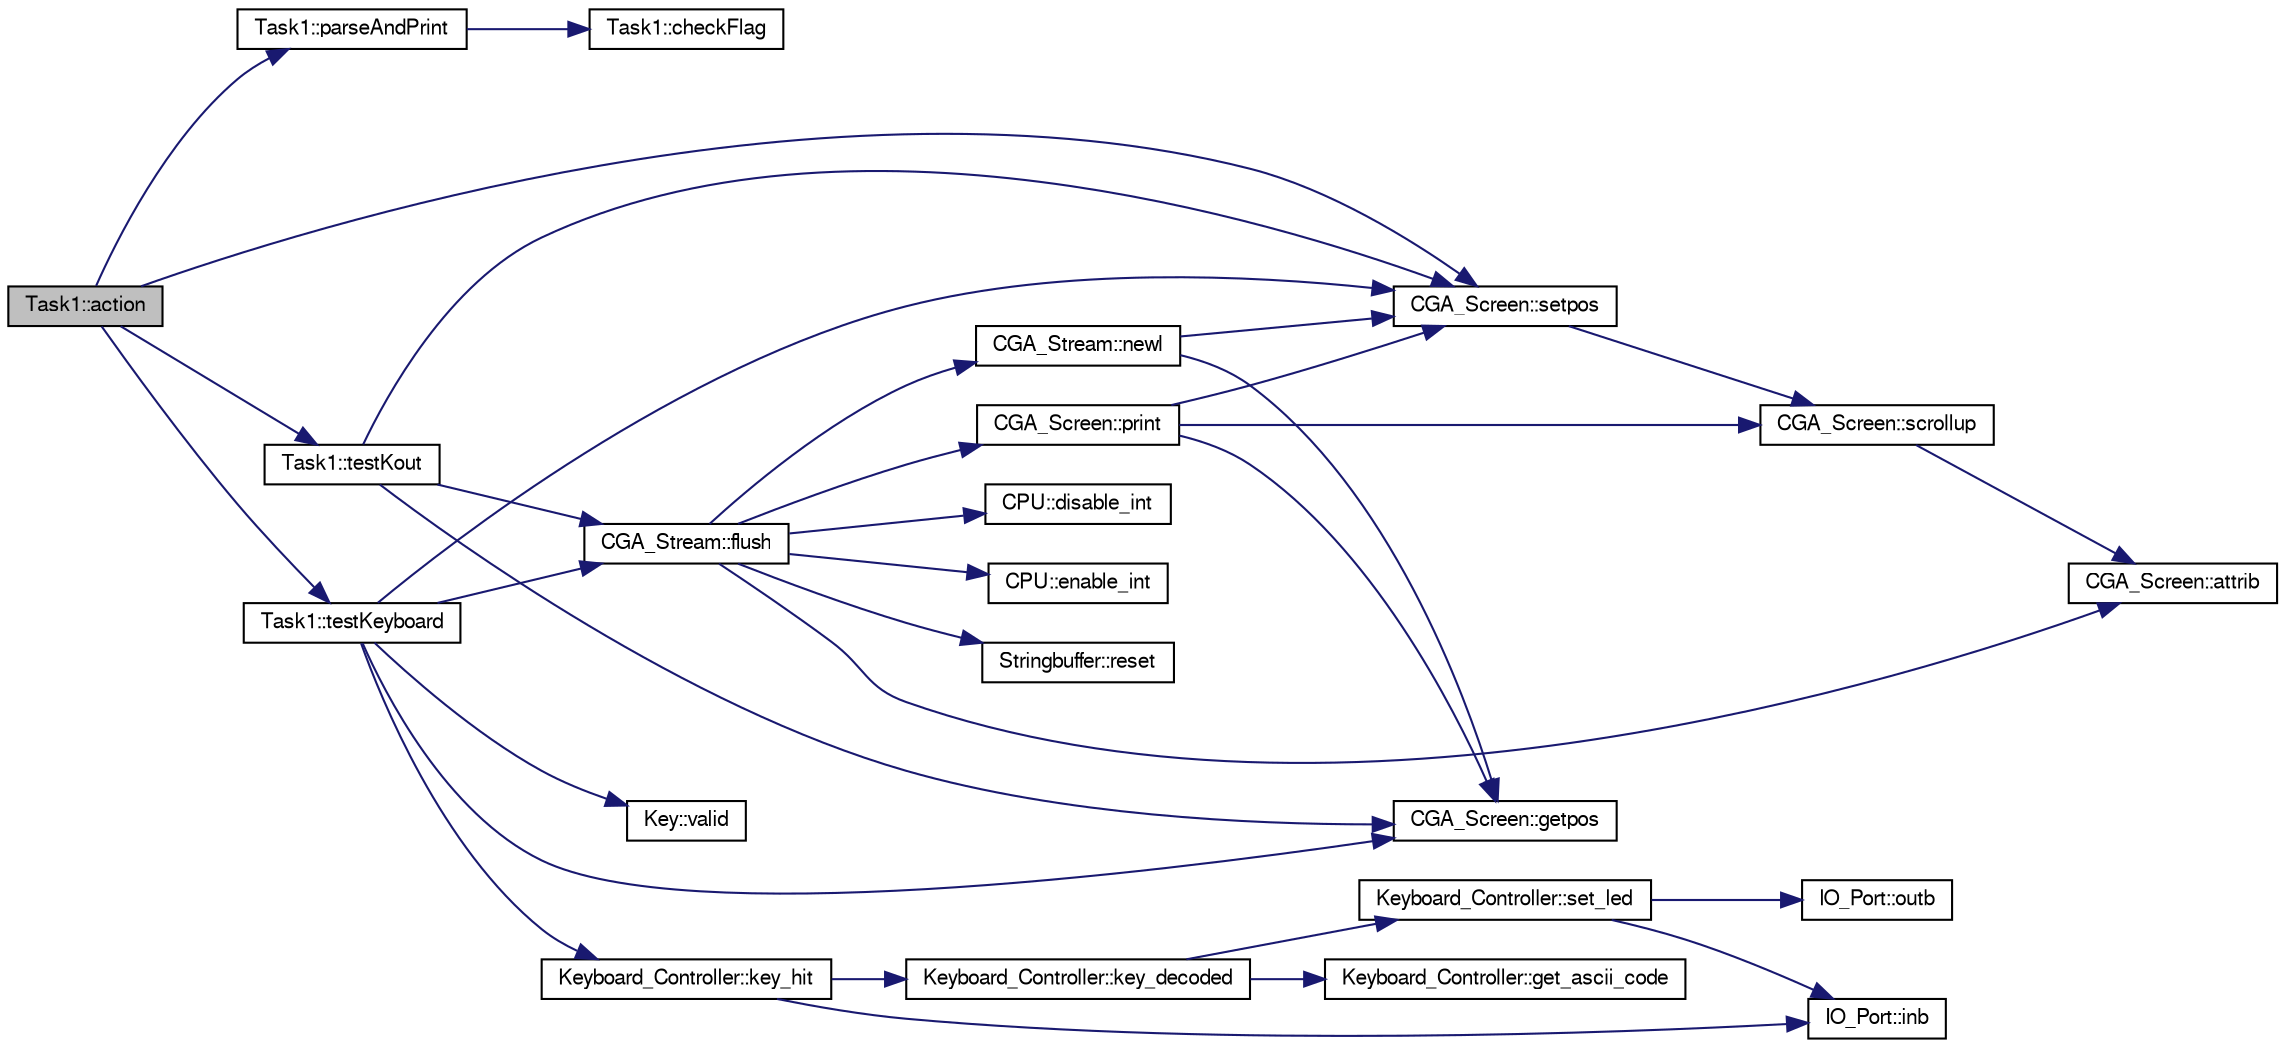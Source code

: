 digraph G
{
  bgcolor="transparent";
  edge [fontname="FreeSans",fontsize="10",labelfontname="FreeSans",labelfontsize="10"];
  node [fontname="FreeSans",fontsize="10",shape=record];
  rankdir=LR;
  Node1 [label="Task1::action",height=0.2,width=0.4,color="black", fillcolor="grey75", style="filled" fontcolor="black"];
  Node1 -> Node2 [color="midnightblue",fontsize="10",style="solid",fontname="FreeSans"];
  Node2 [label="Task1::parseAndPrint",height=0.2,width=0.4,color="black",URL="$classTask1.html#af4e3f3b3085e350a5e939da4dba2738d",tooltip="parse and print the multiboot information"];
  Node2 -> Node3 [color="midnightblue",fontsize="10",style="solid",fontname="FreeSans"];
  Node3 [label="Task1::checkFlag",height=0.2,width=0.4,color="black",URL="$classTask1.html#a33f61914bf73c0cb7d159db1152dfe29",tooltip="check the multiboot infromation struct for provided information"];
  Node1 -> Node4 [color="midnightblue",fontsize="10",style="solid",fontname="FreeSans"];
  Node4 [label="CGA_Screen::setpos",height=0.2,width=0.4,color="black",URL="$classCGA__Screen.html#ac9b905c0488f0cd04ab189d766351ed0"];
  Node4 -> Node5 [color="midnightblue",fontsize="10",style="solid",fontname="FreeSans"];
  Node5 [label="CGA_Screen::scrollup",height=0.2,width=0.4,color="black",URL="$classCGA__Screen.html#a3808a301813e3e1b6368ab75a94ea652"];
  Node5 -> Node6 [color="midnightblue",fontsize="10",style="solid",fontname="FreeSans"];
  Node6 [label="CGA_Screen::attrib",height=0.2,width=0.4,color="black",URL="$classCGA__Screen.html#aeb2ed01a8ec0eb4a0d245c6759184089"];
  Node1 -> Node7 [color="midnightblue",fontsize="10",style="solid",fontname="FreeSans"];
  Node7 [label="Task1::testKeyboard",height=0.2,width=0.4,color="black",URL="$classTask1.html#a587ce3fad20f9ec4ec88beefd08db49e",tooltip="test the functionality of the Keyboard_Controller object"];
  Node7 -> Node8 [color="midnightblue",fontsize="10",style="solid",fontname="FreeSans"];
  Node8 [label="CGA_Stream::flush",height=0.2,width=0.4,color="black",URL="$classCGA__Stream.html#a73572f5377a28f09ee9dc3af7b5a65b9"];
  Node8 -> Node6 [color="midnightblue",fontsize="10",style="solid",fontname="FreeSans"];
  Node8 -> Node9 [color="midnightblue",fontsize="10",style="solid",fontname="FreeSans"];
  Node9 [label="CPU::disable_int",height=0.2,width=0.4,color="black",URL="$classCPU.html#a23c8f5e46dac3304f1d8def9c612b88e",tooltip="globally dissable interrupts"];
  Node8 -> Node10 [color="midnightblue",fontsize="10",style="solid",fontname="FreeSans"];
  Node10 [label="CPU::enable_int",height=0.2,width=0.4,color="black",URL="$classCPU.html#ab5e5a2260ef84a433c181786f11c4609",tooltip="globally enable interrupts"];
  Node8 -> Node11 [color="midnightblue",fontsize="10",style="solid",fontname="FreeSans"];
  Node11 [label="CGA_Stream::newl",height=0.2,width=0.4,color="black",URL="$classCGA__Stream.html#adcc398966104516146904721d2139ea1"];
  Node11 -> Node12 [color="midnightblue",fontsize="10",style="solid",fontname="FreeSans"];
  Node12 [label="CGA_Screen::getpos",height=0.2,width=0.4,color="black",URL="$classCGA__Screen.html#aa855a96a726654e7cde6a5ae6561efa5"];
  Node11 -> Node4 [color="midnightblue",fontsize="10",style="solid",fontname="FreeSans"];
  Node8 -> Node13 [color="midnightblue",fontsize="10",style="solid",fontname="FreeSans"];
  Node13 [label="CGA_Screen::print",height=0.2,width=0.4,color="black",URL="$classCGA__Screen.html#a169347ad29e4739b98f98fe703298f5a"];
  Node13 -> Node12 [color="midnightblue",fontsize="10",style="solid",fontname="FreeSans"];
  Node13 -> Node5 [color="midnightblue",fontsize="10",style="solid",fontname="FreeSans"];
  Node13 -> Node4 [color="midnightblue",fontsize="10",style="solid",fontname="FreeSans"];
  Node8 -> Node14 [color="midnightblue",fontsize="10",style="solid",fontname="FreeSans"];
  Node14 [label="Stringbuffer::reset",height=0.2,width=0.4,color="black",URL="$classStringbuffer.html#a1318360e349f0fd98f686f4c5fdc191e"];
  Node7 -> Node12 [color="midnightblue",fontsize="10",style="solid",fontname="FreeSans"];
  Node7 -> Node15 [color="midnightblue",fontsize="10",style="solid",fontname="FreeSans"];
  Node15 [label="Keyboard_Controller::key_hit",height=0.2,width=0.4,color="black",URL="$classKeyboard__Controller.html#a78cf6859d88097a0f2b6945fc86c1d21"];
  Node15 -> Node16 [color="midnightblue",fontsize="10",style="solid",fontname="FreeSans"];
  Node16 [label="IO_Port::inb",height=0.2,width=0.4,color="black",URL="$classIO__Port.html#a77b7915e167487c31150a4c4b9a15496"];
  Node15 -> Node17 [color="midnightblue",fontsize="10",style="solid",fontname="FreeSans"];
  Node17 [label="Keyboard_Controller::key_decoded",height=0.2,width=0.4,color="black",URL="$classKeyboard__Controller.html#aa517065c0ed4059b477dfb481539b1b2"];
  Node17 -> Node18 [color="midnightblue",fontsize="10",style="solid",fontname="FreeSans"];
  Node18 [label="Keyboard_Controller::get_ascii_code",height=0.2,width=0.4,color="black",URL="$classKeyboard__Controller.html#ac2b33ffe1e2794c81249861aa792513a"];
  Node17 -> Node19 [color="midnightblue",fontsize="10",style="solid",fontname="FreeSans"];
  Node19 [label="Keyboard_Controller::set_led",height=0.2,width=0.4,color="black",URL="$classKeyboard__Controller.html#a6c899104be6bfebd7b73629af61106cd"];
  Node19 -> Node16 [color="midnightblue",fontsize="10",style="solid",fontname="FreeSans"];
  Node19 -> Node20 [color="midnightblue",fontsize="10",style="solid",fontname="FreeSans"];
  Node20 [label="IO_Port::outb",height=0.2,width=0.4,color="black",URL="$classIO__Port.html#a63edbd1cd64f3188c448e32408c2681c"];
  Node7 -> Node4 [color="midnightblue",fontsize="10",style="solid",fontname="FreeSans"];
  Node7 -> Node21 [color="midnightblue",fontsize="10",style="solid",fontname="FreeSans"];
  Node21 [label="Key::valid",height=0.2,width=0.4,color="black",URL="$classKey.html#a4292f24b142a697e610fb7780a0dc9d5"];
  Node1 -> Node22 [color="midnightblue",fontsize="10",style="solid",fontname="FreeSans"];
  Node22 [label="Task1::testKout",height=0.2,width=0.4,color="black",URL="$classTask1.html#a48ca608ac9cdc03ab6614a4f61e2448e",tooltip="test the functionality of the Kout object"];
  Node22 -> Node8 [color="midnightblue",fontsize="10",style="solid",fontname="FreeSans"];
  Node22 -> Node12 [color="midnightblue",fontsize="10",style="solid",fontname="FreeSans"];
  Node22 -> Node4 [color="midnightblue",fontsize="10",style="solid",fontname="FreeSans"];
}
